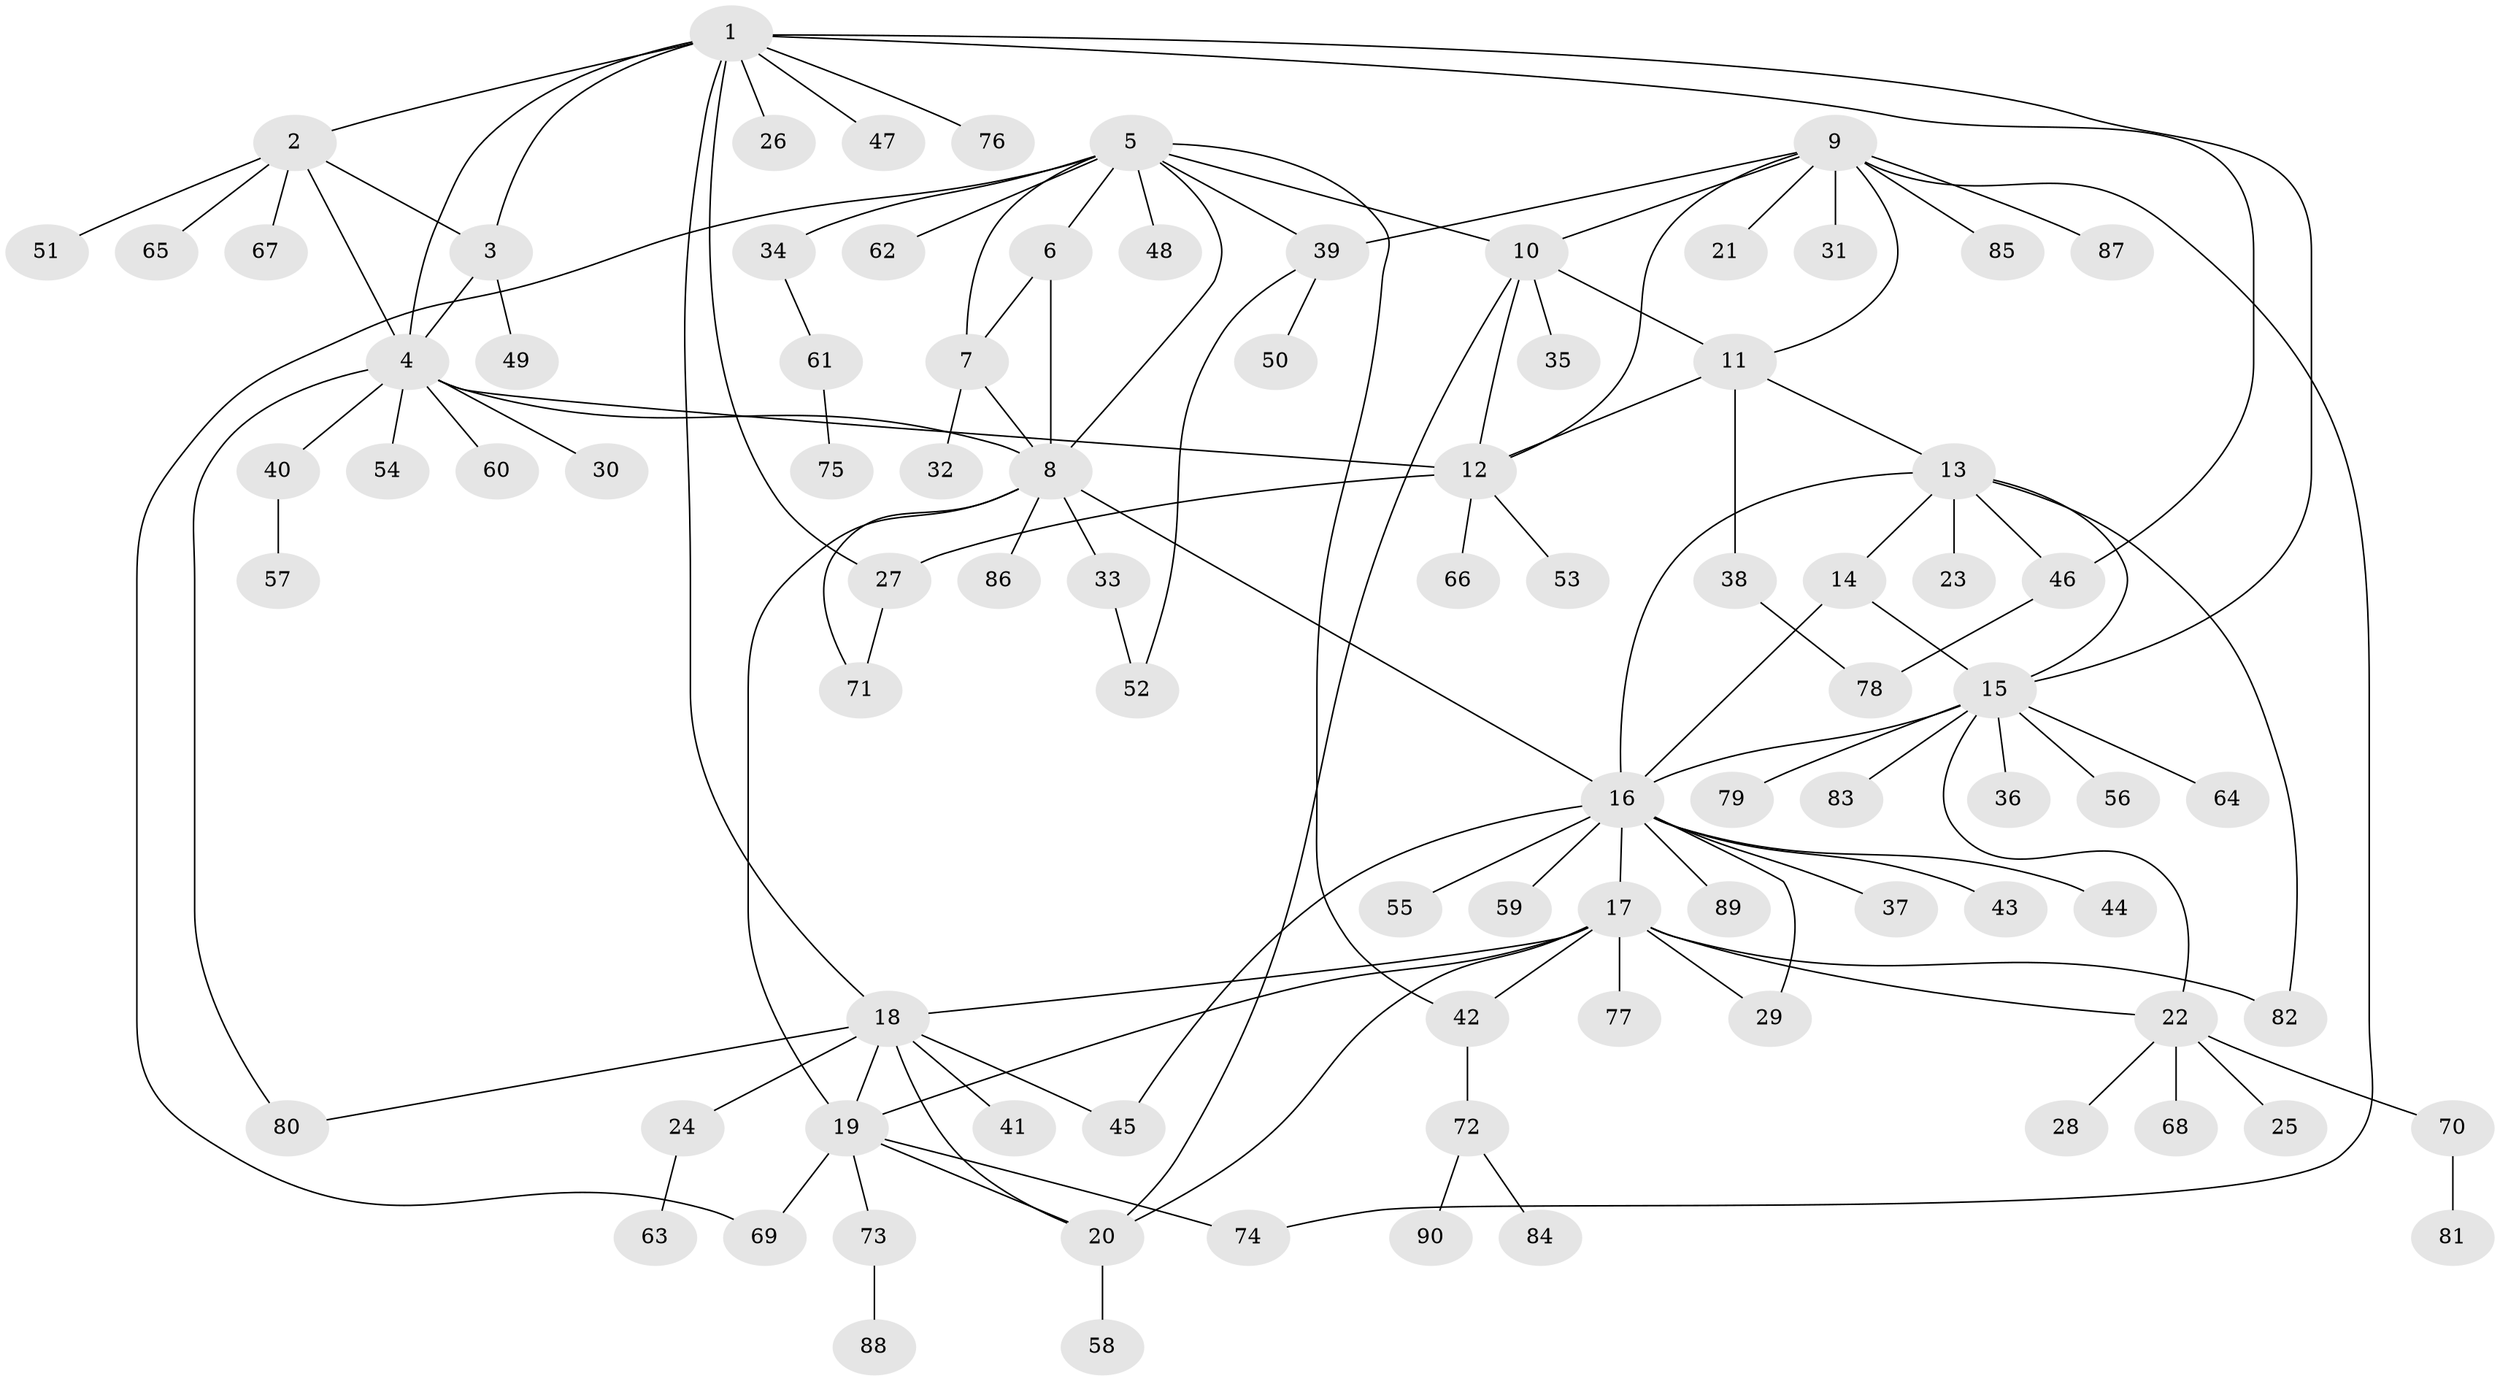 // coarse degree distribution, {8: 0.037037037037037035, 3: 0.037037037037037035, 7: 0.07407407407407407, 6: 0.07407407407407407, 10: 0.037037037037037035, 2: 0.1111111111111111, 9: 0.037037037037037035, 1: 0.5925925925925926}
// Generated by graph-tools (version 1.1) at 2025/19/03/04/25 18:19:36]
// undirected, 90 vertices, 124 edges
graph export_dot {
graph [start="1"]
  node [color=gray90,style=filled];
  1;
  2;
  3;
  4;
  5;
  6;
  7;
  8;
  9;
  10;
  11;
  12;
  13;
  14;
  15;
  16;
  17;
  18;
  19;
  20;
  21;
  22;
  23;
  24;
  25;
  26;
  27;
  28;
  29;
  30;
  31;
  32;
  33;
  34;
  35;
  36;
  37;
  38;
  39;
  40;
  41;
  42;
  43;
  44;
  45;
  46;
  47;
  48;
  49;
  50;
  51;
  52;
  53;
  54;
  55;
  56;
  57;
  58;
  59;
  60;
  61;
  62;
  63;
  64;
  65;
  66;
  67;
  68;
  69;
  70;
  71;
  72;
  73;
  74;
  75;
  76;
  77;
  78;
  79;
  80;
  81;
  82;
  83;
  84;
  85;
  86;
  87;
  88;
  89;
  90;
  1 -- 2;
  1 -- 3;
  1 -- 4;
  1 -- 15;
  1 -- 18;
  1 -- 26;
  1 -- 27;
  1 -- 46;
  1 -- 47;
  1 -- 76;
  2 -- 3;
  2 -- 4;
  2 -- 51;
  2 -- 65;
  2 -- 67;
  3 -- 4;
  3 -- 49;
  4 -- 8;
  4 -- 12;
  4 -- 30;
  4 -- 40;
  4 -- 54;
  4 -- 60;
  4 -- 80;
  5 -- 6;
  5 -- 7;
  5 -- 8;
  5 -- 10;
  5 -- 34;
  5 -- 39;
  5 -- 42;
  5 -- 48;
  5 -- 62;
  5 -- 69;
  6 -- 7;
  6 -- 8;
  7 -- 8;
  7 -- 32;
  8 -- 16;
  8 -- 19;
  8 -- 33;
  8 -- 71;
  8 -- 86;
  9 -- 10;
  9 -- 11;
  9 -- 12;
  9 -- 21;
  9 -- 31;
  9 -- 39;
  9 -- 74;
  9 -- 85;
  9 -- 87;
  10 -- 11;
  10 -- 12;
  10 -- 20;
  10 -- 35;
  11 -- 12;
  11 -- 13;
  11 -- 38;
  12 -- 27;
  12 -- 53;
  12 -- 66;
  13 -- 14;
  13 -- 15;
  13 -- 16;
  13 -- 23;
  13 -- 46;
  13 -- 82;
  14 -- 15;
  14 -- 16;
  15 -- 16;
  15 -- 22;
  15 -- 36;
  15 -- 56;
  15 -- 64;
  15 -- 79;
  15 -- 83;
  16 -- 17;
  16 -- 29;
  16 -- 37;
  16 -- 43;
  16 -- 44;
  16 -- 45;
  16 -- 55;
  16 -- 59;
  16 -- 89;
  17 -- 18;
  17 -- 19;
  17 -- 20;
  17 -- 22;
  17 -- 29;
  17 -- 42;
  17 -- 77;
  17 -- 82;
  18 -- 19;
  18 -- 20;
  18 -- 24;
  18 -- 41;
  18 -- 45;
  18 -- 80;
  19 -- 20;
  19 -- 69;
  19 -- 73;
  19 -- 74;
  20 -- 58;
  22 -- 25;
  22 -- 28;
  22 -- 68;
  22 -- 70;
  24 -- 63;
  27 -- 71;
  33 -- 52;
  34 -- 61;
  38 -- 78;
  39 -- 50;
  39 -- 52;
  40 -- 57;
  42 -- 72;
  46 -- 78;
  61 -- 75;
  70 -- 81;
  72 -- 84;
  72 -- 90;
  73 -- 88;
}
